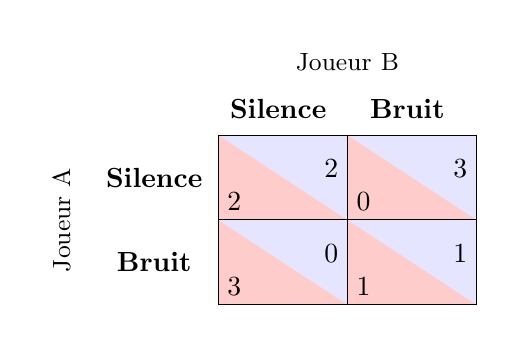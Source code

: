 \begin{tikzpicture}
% From user121799
% https://tex.stackexchange.com/questions/497992/tikz-payoff-matrix		
		
	\tikzset{payoff matrix/.style={matrix of nodes,column sep=-\pgflinewidth,row sep=-\pgflinewidth,
		nodes={/utils/exec=\ifnum\the\pgfmatrixcurrentrow>1
			\ifnum\the\pgfmatrixcurrentcolumn>1
			\tikzset{
				text height=1.2em,text width=4em,draw,
				path picture={\fill[blue!10] (path picture bounding box.north west) -|
					(path picture bounding box.south east);
					\fill[red!20] (path picture bounding box.north west) |-
					(path picture bounding box.south east);}}
			\fi
			\fi,
			align=center,anchor=center},
		column 1/.style={text width=4em},
		row 1/.style={text depth=0.3em},
		execute at end matrix={%
			\path (\tikzmatrixname-2-2.west) -- (\tikzmatrixname-2-\the\pgfmatrixcurrentcolumn.east)
			coordinate[midway] (aux) 
			node[anchor=south,draw=none,path picture={}] at (\tikzmatrixname.north-|aux){\pgfkeysvalueof{/tikz/payoff
					matrix/player 1}};
			\path (\tikzmatrixname-2-2.north) -- 
			(\tikzmatrixname-\the\pgfmatrixcurrentrow-2.south)
			coordinate[midway] (aux) 
			node[anchor=south,draw=none,path picture={},rotate=90] at (aux-|\tikzmatrixname.west){\pgfkeysvalueof{/tikz/payoff
					matrix/player 2}};}},
	payoff matrix/.cd,player 1/.initial={\small Joueur B},player 2/.initial={\small Joueur A}}		
		
		
	\newcommand{\pft}[2]{{\hfill$#2$ \\ $#1$\hfill\mbox{}}}
	
	
	\matrix [payoff matrix]{
		              & {\bf Silence} & {\bf Bruit}    \\
		{\bf Silence} & \pft{2}{2}    & \pft{0}{3} \\
		{\bf Bruit}   & \pft{3}{0}    & \pft{1}{1} \\
	};
\end{tikzpicture}